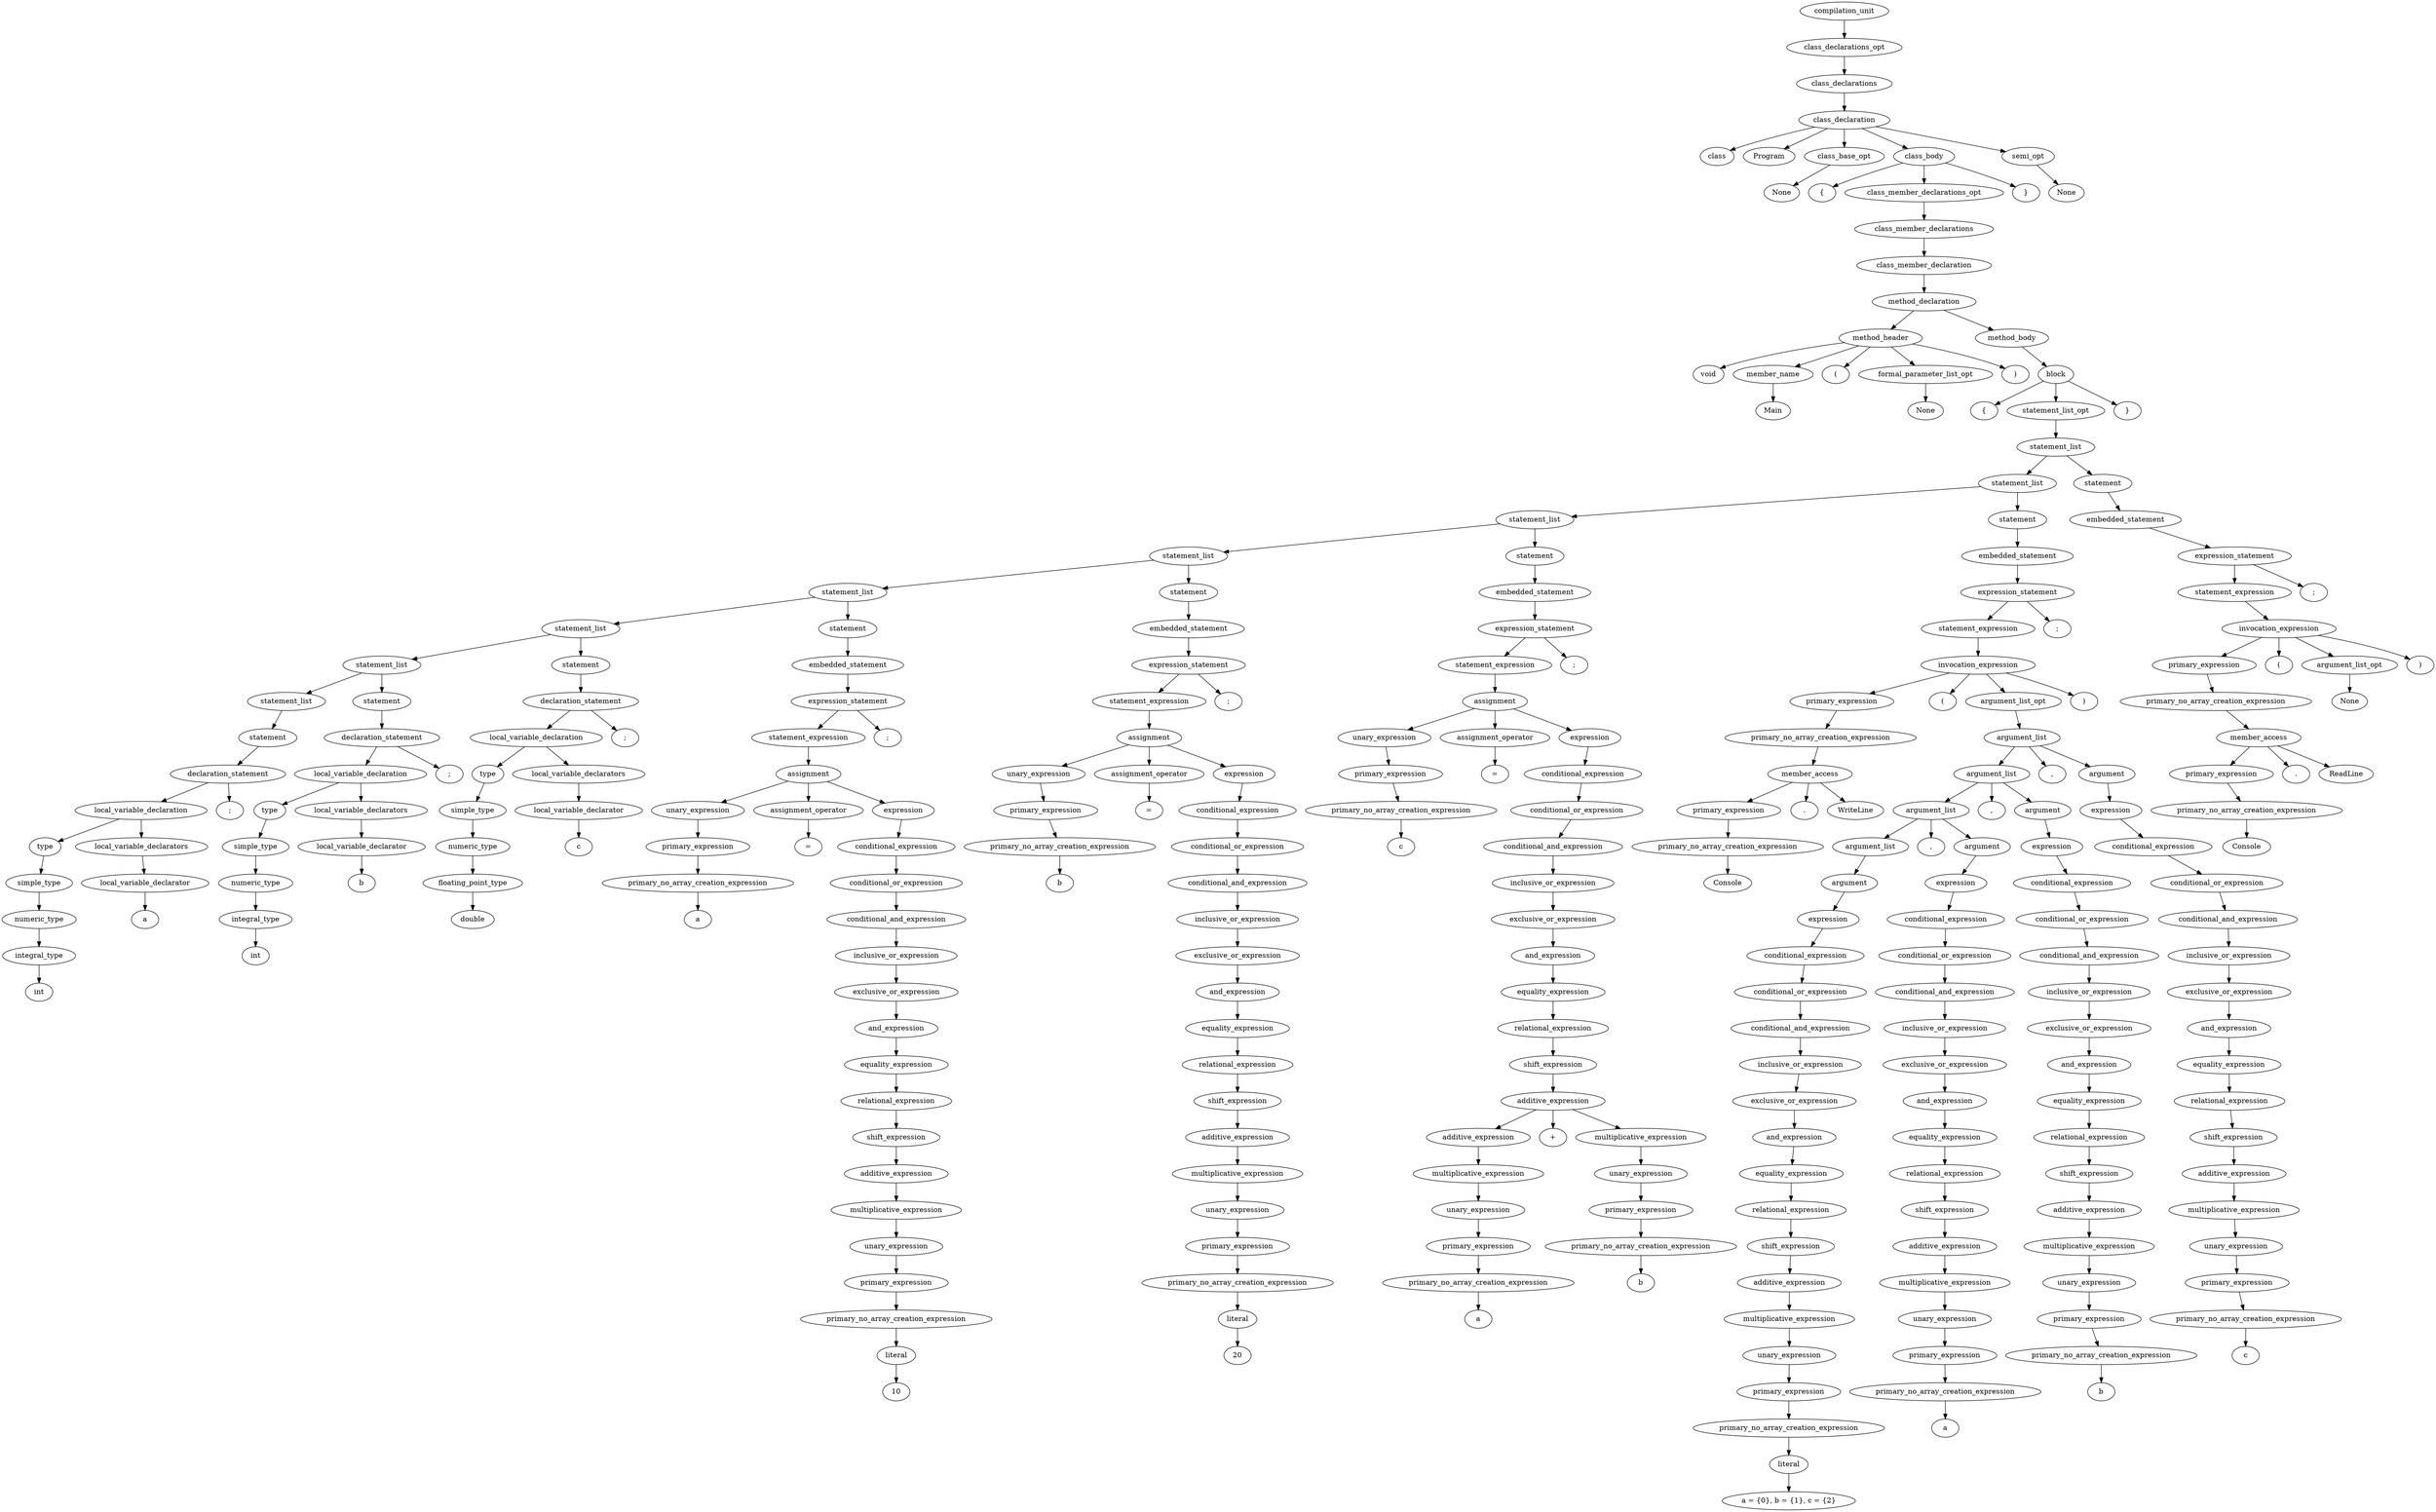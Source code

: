 digraph G{
id0[label="compilation_unit"];
id1[label="class_declarations_opt"];
id2[label="class_declarations"];
id3[label="class_declaration"];
id4[label="class"];
id5[label="Program"];
id6[label="class_base_opt"];
id7[label="None"];
id6->id7;
id8[label="class_body"];
id9[label="{"];
id10[label="class_member_declarations_opt"];
id11[label="class_member_declarations"];
id12[label="class_member_declaration"];
id13[label="method_declaration"];
id14[label="method_header"];
id15[label="void"];
id16[label="member_name"];
id17[label="Main"];
id16->id17;
id18[label="("];
id19[label="formal_parameter_list_opt"];
id20[label="None"];
id19->id20;
id21[label=")"];
id14->id15;
id14->id16;
id14->id18;
id14->id19;
id14->id21;
id22[label="method_body"];
id23[label="block"];
id24[label="{"];
id25[label="statement_list_opt"];
id26[label="statement_list"];
id27[label="statement_list"];
id28[label="statement_list"];
id29[label="statement_list"];
id30[label="statement_list"];
id31[label="statement_list"];
id32[label="statement_list"];
id33[label="statement_list"];
id34[label="statement"];
id35[label="declaration_statement"];
id36[label="local_variable_declaration"];
id37[label="type"];
id38[label="simple_type"];
id39[label="numeric_type"];
id40[label="integral_type"];
id41[label="int"];
id40->id41;
id39->id40;
id38->id39;
id37->id38;
id42[label="local_variable_declarators"];
id43[label="local_variable_declarator"];
id44[label="a"];
id43->id44;
id42->id43;
id36->id37;
id36->id42;
id45[label=";"];
id35->id36;
id35->id45;
id34->id35;
id33->id34;
id46[label="statement"];
id47[label="declaration_statement"];
id48[label="local_variable_declaration"];
id49[label="type"];
id50[label="simple_type"];
id51[label="numeric_type"];
id52[label="integral_type"];
id53[label="int"];
id52->id53;
id51->id52;
id50->id51;
id49->id50;
id54[label="local_variable_declarators"];
id55[label="local_variable_declarator"];
id56[label="b"];
id55->id56;
id54->id55;
id48->id49;
id48->id54;
id57[label=";"];
id47->id48;
id47->id57;
id46->id47;
id32->id33;
id32->id46;
id58[label="statement"];
id59[label="declaration_statement"];
id60[label="local_variable_declaration"];
id61[label="type"];
id62[label="simple_type"];
id63[label="numeric_type"];
id64[label="floating_point_type"];
id65[label="double"];
id64->id65;
id63->id64;
id62->id63;
id61->id62;
id66[label="local_variable_declarators"];
id67[label="local_variable_declarator"];
id68[label="c"];
id67->id68;
id66->id67;
id60->id61;
id60->id66;
id69[label=";"];
id59->id60;
id59->id69;
id58->id59;
id31->id32;
id31->id58;
id70[label="statement"];
id71[label="embedded_statement"];
id72[label="expression_statement"];
id73[label="statement_expression"];
id74[label="assignment"];
id75[label="unary_expression"];
id76[label="primary_expression"];
id77[label="primary_no_array_creation_expression"];
id78[label="a"];
id77->id78;
id76->id77;
id75->id76;
id79[label="assignment_operator"];
id80[label="="];
id79->id80;
id81[label="expression"];
id82[label="conditional_expression"];
id83[label="conditional_or_expression"];
id84[label="conditional_and_expression"];
id85[label="inclusive_or_expression"];
id86[label="exclusive_or_expression"];
id87[label="and_expression"];
id88[label="equality_expression"];
id89[label="relational_expression"];
id90[label="shift_expression"];
id91[label="additive_expression"];
id92[label="multiplicative_expression"];
id93[label="unary_expression"];
id94[label="primary_expression"];
id95[label="primary_no_array_creation_expression"];
id96[label="literal"];
id97[label="10"];
id96->id97;
id95->id96;
id94->id95;
id93->id94;
id92->id93;
id91->id92;
id90->id91;
id89->id90;
id88->id89;
id87->id88;
id86->id87;
id85->id86;
id84->id85;
id83->id84;
id82->id83;
id81->id82;
id74->id75;
id74->id79;
id74->id81;
id73->id74;
id98[label=";"];
id72->id73;
id72->id98;
id71->id72;
id70->id71;
id30->id31;
id30->id70;
id99[label="statement"];
id100[label="embedded_statement"];
id101[label="expression_statement"];
id102[label="statement_expression"];
id103[label="assignment"];
id104[label="unary_expression"];
id105[label="primary_expression"];
id106[label="primary_no_array_creation_expression"];
id107[label="b"];
id106->id107;
id105->id106;
id104->id105;
id108[label="assignment_operator"];
id109[label="="];
id108->id109;
id110[label="expression"];
id111[label="conditional_expression"];
id112[label="conditional_or_expression"];
id113[label="conditional_and_expression"];
id114[label="inclusive_or_expression"];
id115[label="exclusive_or_expression"];
id116[label="and_expression"];
id117[label="equality_expression"];
id118[label="relational_expression"];
id119[label="shift_expression"];
id120[label="additive_expression"];
id121[label="multiplicative_expression"];
id122[label="unary_expression"];
id123[label="primary_expression"];
id124[label="primary_no_array_creation_expression"];
id125[label="literal"];
id126[label="20"];
id125->id126;
id124->id125;
id123->id124;
id122->id123;
id121->id122;
id120->id121;
id119->id120;
id118->id119;
id117->id118;
id116->id117;
id115->id116;
id114->id115;
id113->id114;
id112->id113;
id111->id112;
id110->id111;
id103->id104;
id103->id108;
id103->id110;
id102->id103;
id127[label=";"];
id101->id102;
id101->id127;
id100->id101;
id99->id100;
id29->id30;
id29->id99;
id128[label="statement"];
id129[label="embedded_statement"];
id130[label="expression_statement"];
id131[label="statement_expression"];
id132[label="assignment"];
id133[label="unary_expression"];
id134[label="primary_expression"];
id135[label="primary_no_array_creation_expression"];
id136[label="c"];
id135->id136;
id134->id135;
id133->id134;
id137[label="assignment_operator"];
id138[label="="];
id137->id138;
id139[label="expression"];
id140[label="conditional_expression"];
id141[label="conditional_or_expression"];
id142[label="conditional_and_expression"];
id143[label="inclusive_or_expression"];
id144[label="exclusive_or_expression"];
id145[label="and_expression"];
id146[label="equality_expression"];
id147[label="relational_expression"];
id148[label="shift_expression"];
id149[label="additive_expression"];
id150[label="additive_expression"];
id151[label="multiplicative_expression"];
id152[label="unary_expression"];
id153[label="primary_expression"];
id154[label="primary_no_array_creation_expression"];
id155[label="a"];
id154->id155;
id153->id154;
id152->id153;
id151->id152;
id150->id151;
id156[label="+"];
id157[label="multiplicative_expression"];
id158[label="unary_expression"];
id159[label="primary_expression"];
id160[label="primary_no_array_creation_expression"];
id161[label="b"];
id160->id161;
id159->id160;
id158->id159;
id157->id158;
id149->id150;
id149->id156;
id149->id157;
id148->id149;
id147->id148;
id146->id147;
id145->id146;
id144->id145;
id143->id144;
id142->id143;
id141->id142;
id140->id141;
id139->id140;
id132->id133;
id132->id137;
id132->id139;
id131->id132;
id162[label=";"];
id130->id131;
id130->id162;
id129->id130;
id128->id129;
id28->id29;
id28->id128;
id163[label="statement"];
id164[label="embedded_statement"];
id165[label="expression_statement"];
id166[label="statement_expression"];
id167[label="invocation_expression"];
id168[label="primary_expression"];
id169[label="primary_no_array_creation_expression"];
id170[label="member_access"];
id171[label="primary_expression"];
id172[label="primary_no_array_creation_expression"];
id173[label="Console"];
id172->id173;
id171->id172;
id174[label="."];
id175[label="WriteLine"];
id170->id171;
id170->id174;
id170->id175;
id169->id170;
id168->id169;
id176[label="("];
id177[label="argument_list_opt"];
id178[label="argument_list"];
id179[label="argument_list"];
id180[label="argument_list"];
id181[label="argument_list"];
id182[label="argument"];
id183[label="expression"];
id184[label="conditional_expression"];
id185[label="conditional_or_expression"];
id186[label="conditional_and_expression"];
id187[label="inclusive_or_expression"];
id188[label="exclusive_or_expression"];
id189[label="and_expression"];
id190[label="equality_expression"];
id191[label="relational_expression"];
id192[label="shift_expression"];
id193[label="additive_expression"];
id194[label="multiplicative_expression"];
id195[label="unary_expression"];
id196[label="primary_expression"];
id197[label="primary_no_array_creation_expression"];
id198[label="literal"];
id199[label="a = {0}, b = {1}, c = {2}"];
id198->id199;
id197->id198;
id196->id197;
id195->id196;
id194->id195;
id193->id194;
id192->id193;
id191->id192;
id190->id191;
id189->id190;
id188->id189;
id187->id188;
id186->id187;
id185->id186;
id184->id185;
id183->id184;
id182->id183;
id181->id182;
id200[label=","];
id201[label="argument"];
id202[label="expression"];
id203[label="conditional_expression"];
id204[label="conditional_or_expression"];
id205[label="conditional_and_expression"];
id206[label="inclusive_or_expression"];
id207[label="exclusive_or_expression"];
id208[label="and_expression"];
id209[label="equality_expression"];
id210[label="relational_expression"];
id211[label="shift_expression"];
id212[label="additive_expression"];
id213[label="multiplicative_expression"];
id214[label="unary_expression"];
id215[label="primary_expression"];
id216[label="primary_no_array_creation_expression"];
id217[label="a"];
id216->id217;
id215->id216;
id214->id215;
id213->id214;
id212->id213;
id211->id212;
id210->id211;
id209->id210;
id208->id209;
id207->id208;
id206->id207;
id205->id206;
id204->id205;
id203->id204;
id202->id203;
id201->id202;
id180->id181;
id180->id200;
id180->id201;
id218[label=","];
id219[label="argument"];
id220[label="expression"];
id221[label="conditional_expression"];
id222[label="conditional_or_expression"];
id223[label="conditional_and_expression"];
id224[label="inclusive_or_expression"];
id225[label="exclusive_or_expression"];
id226[label="and_expression"];
id227[label="equality_expression"];
id228[label="relational_expression"];
id229[label="shift_expression"];
id230[label="additive_expression"];
id231[label="multiplicative_expression"];
id232[label="unary_expression"];
id233[label="primary_expression"];
id234[label="primary_no_array_creation_expression"];
id235[label="b"];
id234->id235;
id233->id234;
id232->id233;
id231->id232;
id230->id231;
id229->id230;
id228->id229;
id227->id228;
id226->id227;
id225->id226;
id224->id225;
id223->id224;
id222->id223;
id221->id222;
id220->id221;
id219->id220;
id179->id180;
id179->id218;
id179->id219;
id236[label=","];
id237[label="argument"];
id238[label="expression"];
id239[label="conditional_expression"];
id240[label="conditional_or_expression"];
id241[label="conditional_and_expression"];
id242[label="inclusive_or_expression"];
id243[label="exclusive_or_expression"];
id244[label="and_expression"];
id245[label="equality_expression"];
id246[label="relational_expression"];
id247[label="shift_expression"];
id248[label="additive_expression"];
id249[label="multiplicative_expression"];
id250[label="unary_expression"];
id251[label="primary_expression"];
id252[label="primary_no_array_creation_expression"];
id253[label="c"];
id252->id253;
id251->id252;
id250->id251;
id249->id250;
id248->id249;
id247->id248;
id246->id247;
id245->id246;
id244->id245;
id243->id244;
id242->id243;
id241->id242;
id240->id241;
id239->id240;
id238->id239;
id237->id238;
id178->id179;
id178->id236;
id178->id237;
id177->id178;
id254[label=")"];
id167->id168;
id167->id176;
id167->id177;
id167->id254;
id166->id167;
id255[label=";"];
id165->id166;
id165->id255;
id164->id165;
id163->id164;
id27->id28;
id27->id163;
id256[label="statement"];
id257[label="embedded_statement"];
id258[label="expression_statement"];
id259[label="statement_expression"];
id260[label="invocation_expression"];
id261[label="primary_expression"];
id262[label="primary_no_array_creation_expression"];
id263[label="member_access"];
id264[label="primary_expression"];
id265[label="primary_no_array_creation_expression"];
id266[label="Console"];
id265->id266;
id264->id265;
id267[label="."];
id268[label="ReadLine"];
id263->id264;
id263->id267;
id263->id268;
id262->id263;
id261->id262;
id269[label="("];
id270[label="argument_list_opt"];
id271[label="None"];
id270->id271;
id272[label=")"];
id260->id261;
id260->id269;
id260->id270;
id260->id272;
id259->id260;
id273[label=";"];
id258->id259;
id258->id273;
id257->id258;
id256->id257;
id26->id27;
id26->id256;
id25->id26;
id274[label="}"];
id23->id24;
id23->id25;
id23->id274;
id22->id23;
id13->id14;
id13->id22;
id12->id13;
id11->id12;
id10->id11;
id275[label="}"];
id8->id9;
id8->id10;
id8->id275;
id276[label="semi_opt"];
id277[label="None"];
id276->id277;
id3->id4;
id3->id5;
id3->id6;
id3->id8;
id3->id276;
id2->id3;
id1->id2;
id0->id1;
}
